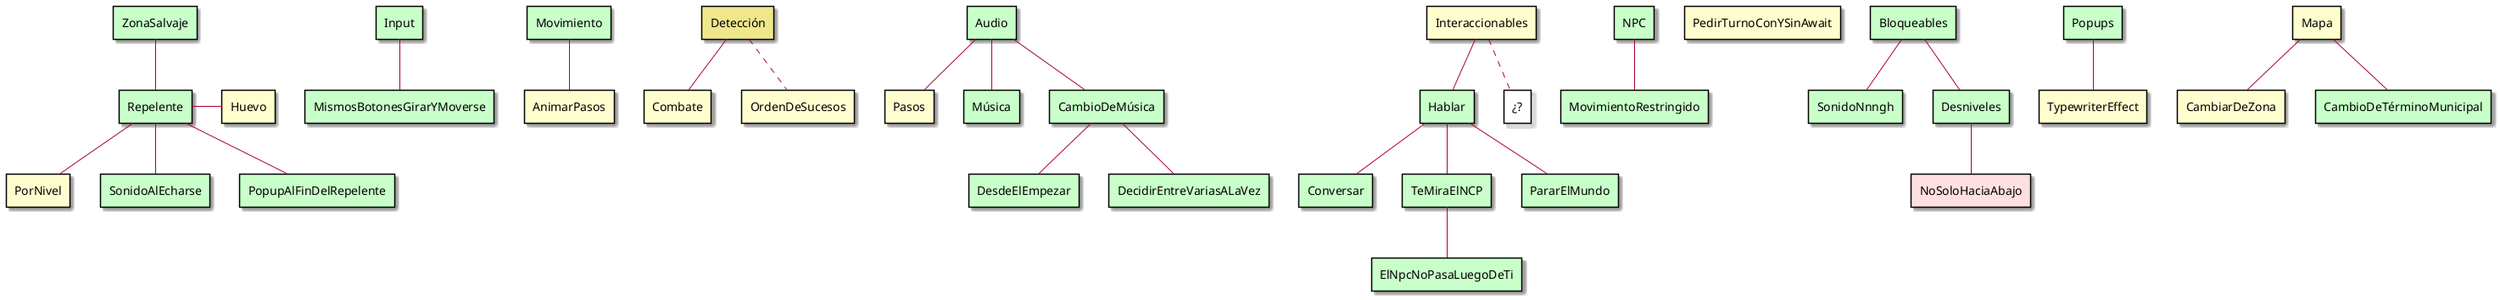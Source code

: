 ﻿@startuml
skin rose

rectangle Input #technology
rectangle MismosBotonesGirarYMoverse #technology
rectangle Movimiento #technology
rectangle AnimarPasos
rectangle Detección #khaki
rectangle Combate
rectangle OrdenDeSucesos
rectangle Audio #technology
rectangle Pasos
rectangle Música #technology
rectangle CambioDeMúsica #technology
rectangle DesdeElEmpezar #technology
rectangle DecidirEntreVariasALaVez #technology

rectangle Interaccionables
rectangle Hablar #technology
rectangle Conversar #technology
rectangle TeMiraElNCP #technology
rectangle PararElMundo #technology
rectangle ElNpcNoPasaLuegoDeTi #technology
rectangle "¿?" as InteraccionablesFuturo #transparent

rectangle ZonaSalvaje #technology
rectangle Repelente #technology
rectangle PorNivel
rectangle SonidoAlEcharse #technology
rectangle Huevo
rectangle PopupAlFinDelRepelente #technology
rectangle NPC #technology
rectangle MovimientoRestringido #technology

rectangle PedirTurnoConYSinAwait

rectangle Bloqueables #technology
rectangle SonidoNnngh #technology
rectangle Desniveles #technology
rectangle NoSoloHaciaAbajo #implementation

rectangle Popups #technology
rectangle TypewriterEffect

rectangle Mapa 
rectangle CambiarDeZona
rectangle CambioDeTérminoMunicipal #technology

Input -- MismosBotonesGirarYMoverse 
Movimiento -- AnimarPasos

Popups -- TypewriterEffect

Detección -- Combate
Detección .. OrdenDeSucesos

Audio -- Pasos
Audio -- Música
Audio -- CambioDeMúsica
CambioDeMúsica -- DesdeElEmpezar
CambioDeMúsica -- DecidirEntreVariasALaVez

Interaccionables -- Hablar
Interaccionables .. InteraccionablesFuturo
Hablar -- Conversar
Hablar -- TeMiraElNCP
Hablar -- PararElMundo
TeMiraElNCP -- ElNpcNoPasaLuegoDeTi

ZonaSalvaje -- Repelente
Repelente -- PorNivel
Repelente -- SonidoAlEcharse
Repelente - Huevo
Repelente -- PopupAlFinDelRepelente

NPC -- MovimientoRestringido

Bloqueables -- Desniveles
Bloqueables -- SonidoNnngh
Desniveles -- NoSoloHaciaAbajo

Mapa -- CambiarDeZona
Mapa -- CambioDeTérminoMunicipal


@enduml

